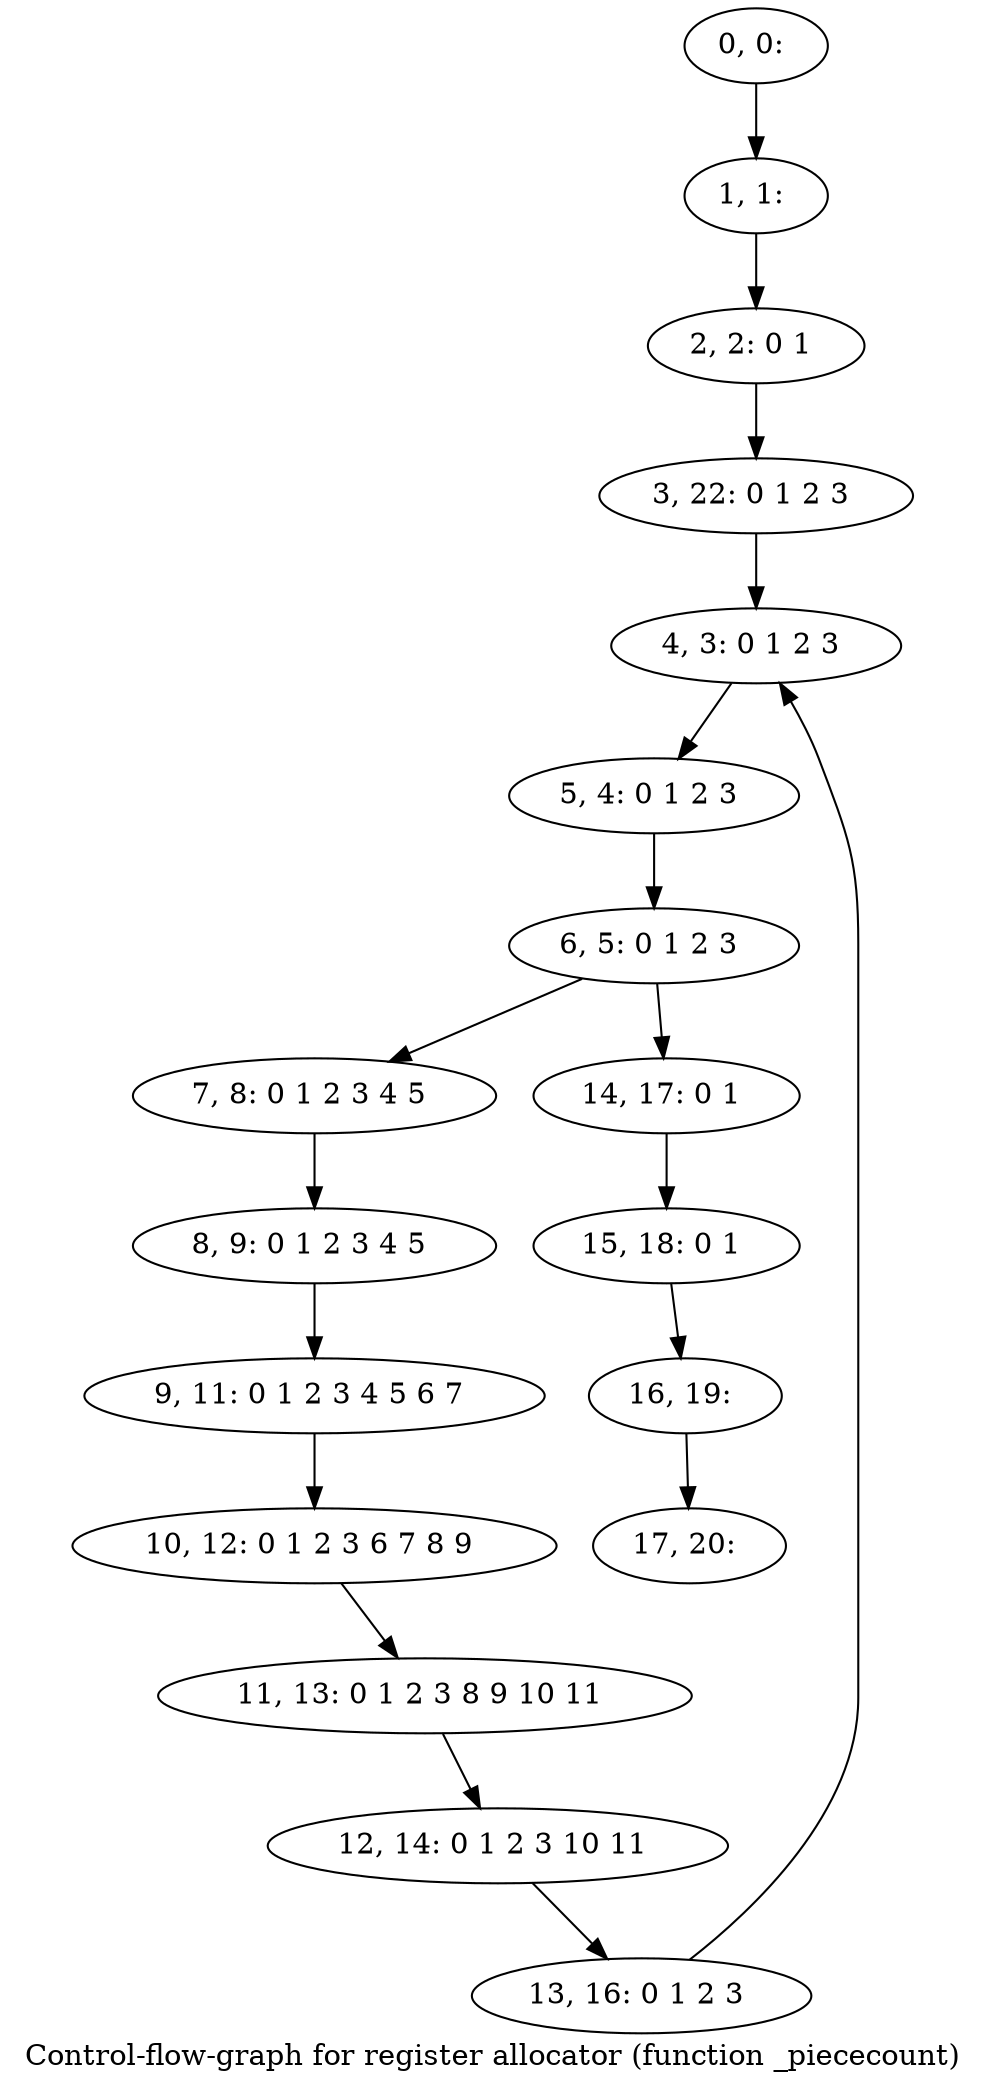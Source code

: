 digraph G {
graph [label="Control-flow-graph for register allocator (function _piececount)"]
0[label="0, 0: "];
1[label="1, 1: "];
2[label="2, 2: 0 1 "];
3[label="3, 22: 0 1 2 3 "];
4[label="4, 3: 0 1 2 3 "];
5[label="5, 4: 0 1 2 3 "];
6[label="6, 5: 0 1 2 3 "];
7[label="7, 8: 0 1 2 3 4 5 "];
8[label="8, 9: 0 1 2 3 4 5 "];
9[label="9, 11: 0 1 2 3 4 5 6 7 "];
10[label="10, 12: 0 1 2 3 6 7 8 9 "];
11[label="11, 13: 0 1 2 3 8 9 10 11 "];
12[label="12, 14: 0 1 2 3 10 11 "];
13[label="13, 16: 0 1 2 3 "];
14[label="14, 17: 0 1 "];
15[label="15, 18: 0 1 "];
16[label="16, 19: "];
17[label="17, 20: "];
0->1 ;
1->2 ;
2->3 ;
3->4 ;
4->5 ;
5->6 ;
6->7 ;
6->14 ;
7->8 ;
8->9 ;
9->10 ;
10->11 ;
11->12 ;
12->13 ;
13->4 ;
14->15 ;
15->16 ;
16->17 ;
}
